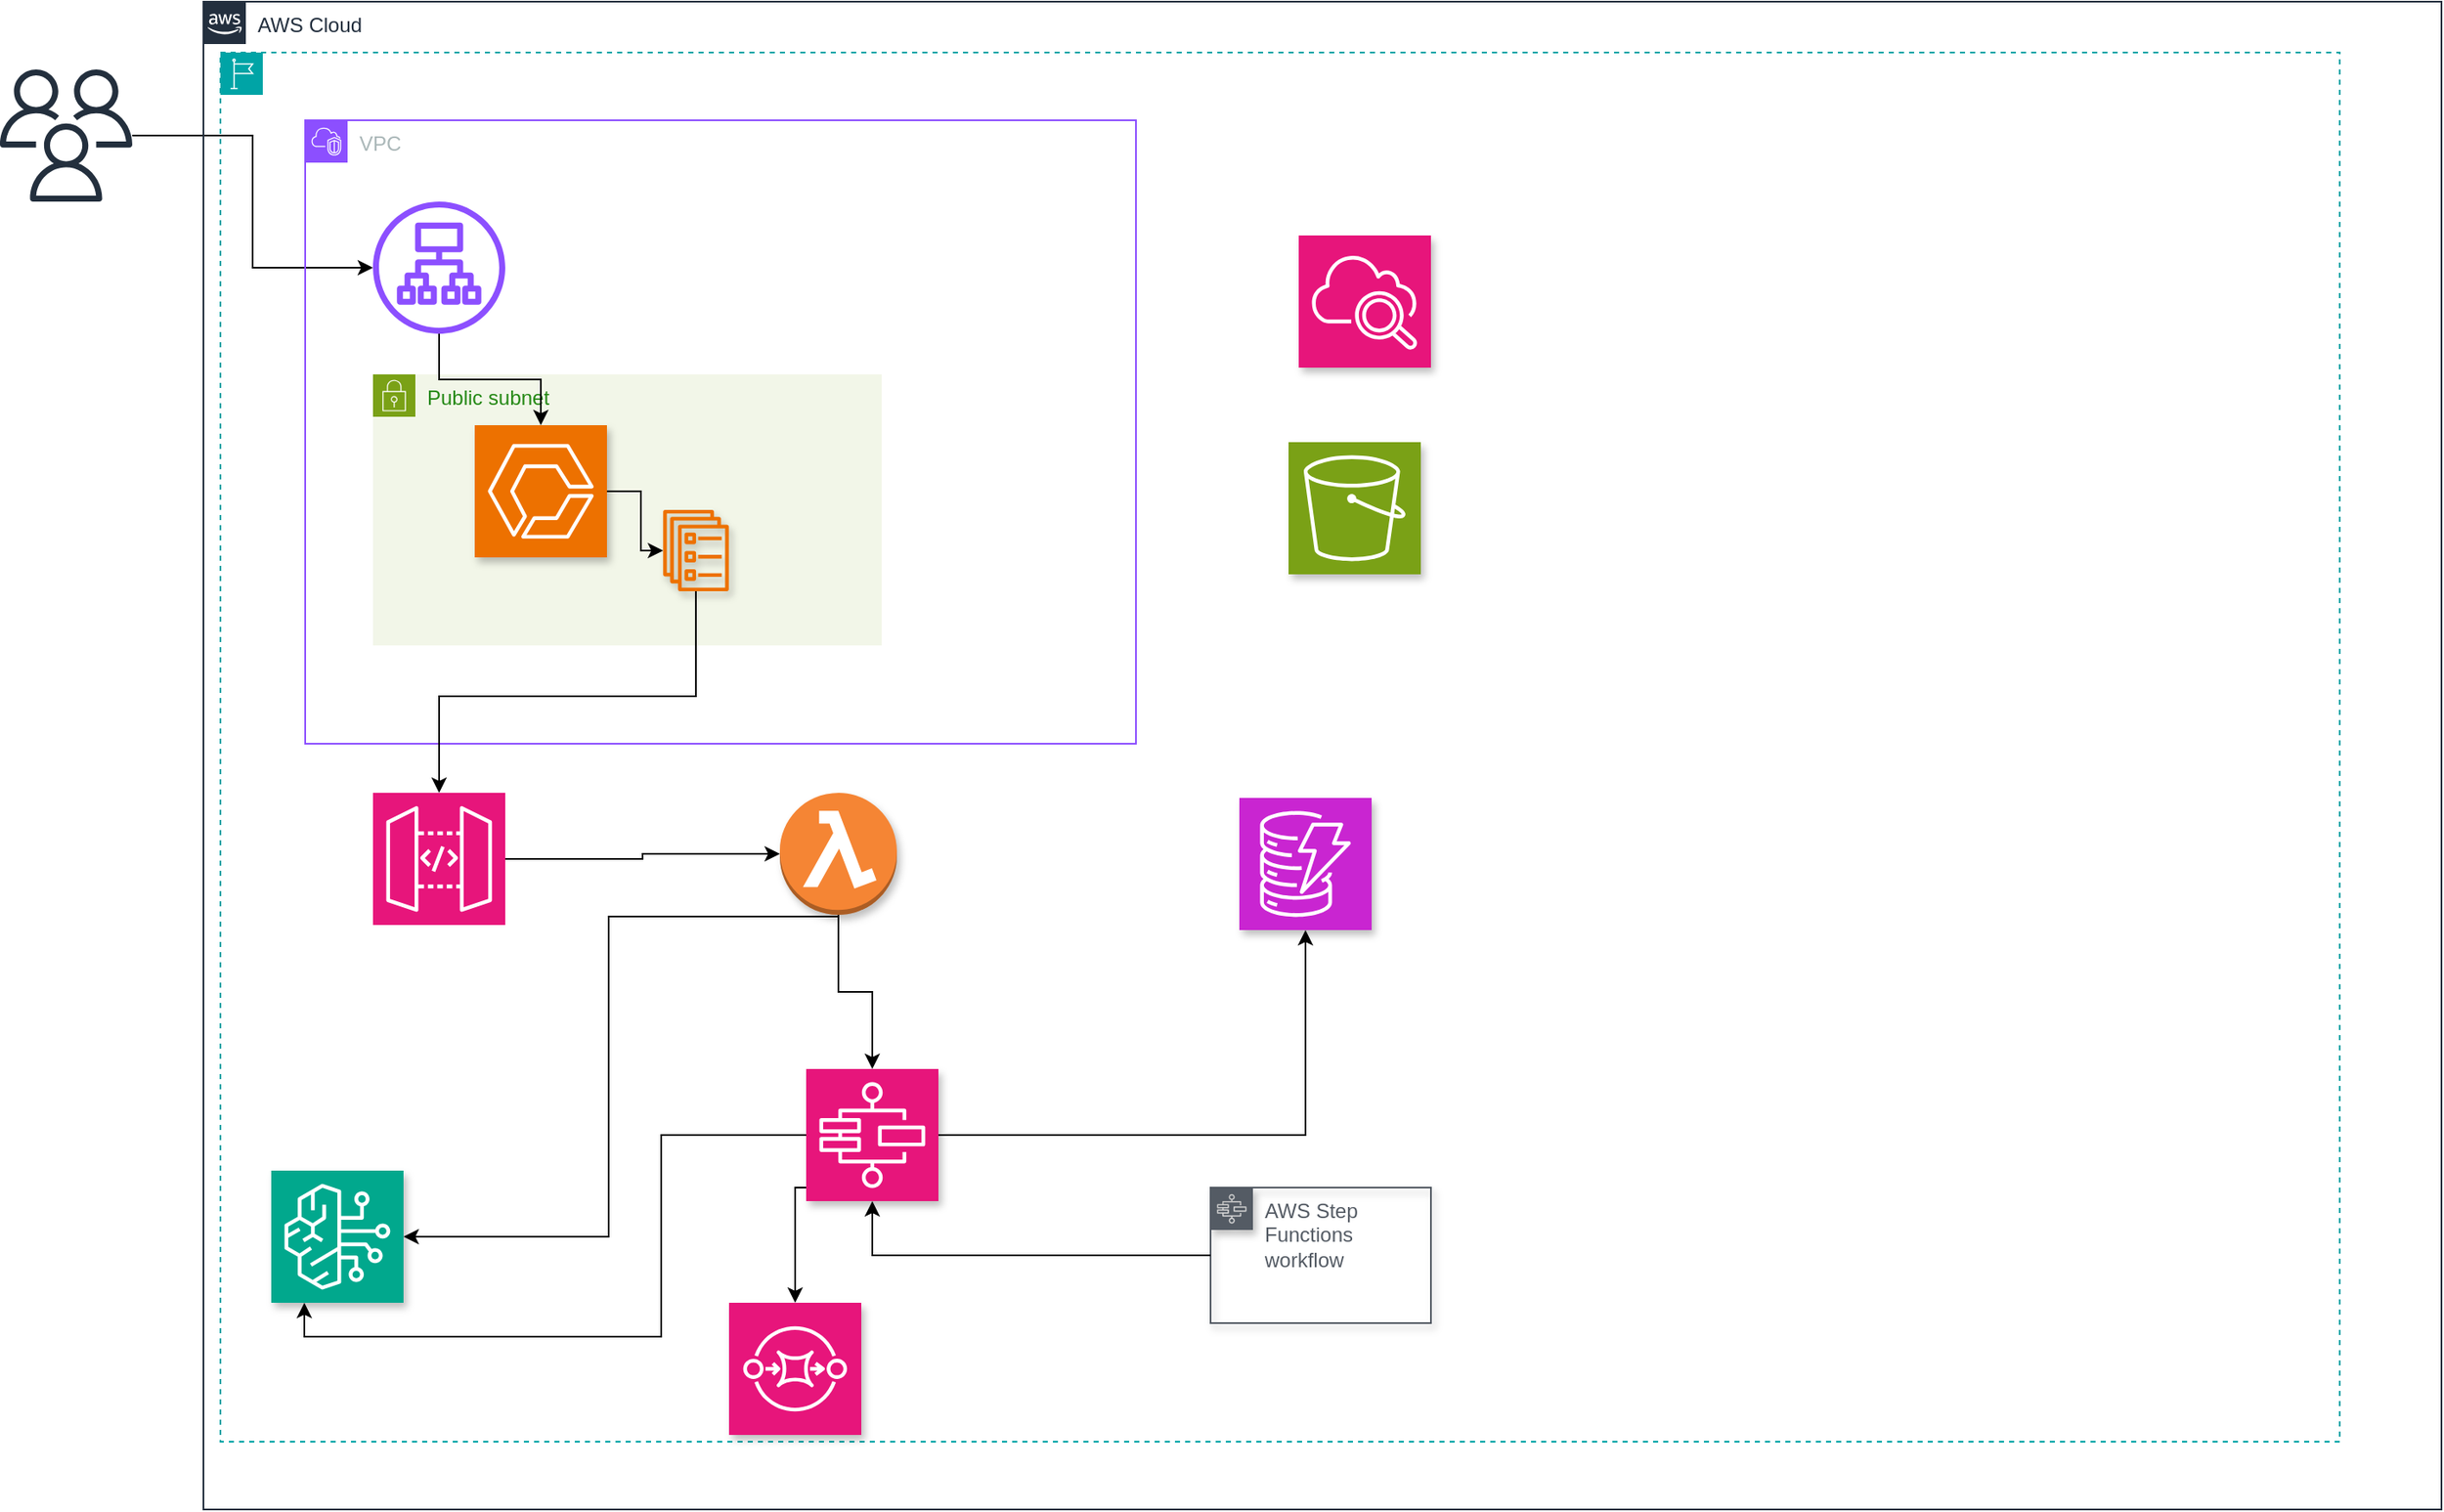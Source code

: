 <mxfile version="26.2.2">
  <diagram name="Página-1" id="IgfvYxSUIOdAzZY1KqZh">
    <mxGraphModel dx="1610" dy="468" grid="1" gridSize="10" guides="1" tooltips="1" connect="1" arrows="1" fold="1" page="1" pageScale="1" pageWidth="827" pageHeight="1169" math="0" shadow="0">
      <root>
        <mxCell id="0" />
        <mxCell id="1" parent="0" />
        <mxCell id="hwh6EzQ2Ev00sZeAhjEP-6" style="edgeStyle=orthogonalEdgeStyle;rounded=0;orthogonalLoop=1;jettySize=auto;html=1;" edge="1" parent="1" source="hwh6EzQ2Ev00sZeAhjEP-2" target="hwh6EzQ2Ev00sZeAhjEP-5">
          <mxGeometry relative="1" as="geometry" />
        </mxCell>
        <mxCell id="hwh6EzQ2Ev00sZeAhjEP-2" value="" style="sketch=0;outlineConnect=0;fontColor=#232F3E;gradientColor=none;fillColor=#232F3D;strokeColor=none;dashed=0;verticalLabelPosition=bottom;verticalAlign=top;align=center;html=1;fontSize=12;fontStyle=0;aspect=fixed;pointerEvents=1;shape=mxgraph.aws4.users;" vertex="1" parent="1">
          <mxGeometry x="-430" y="170" width="78" height="78" as="geometry" />
        </mxCell>
        <mxCell id="X31YN8_nPQc1_KrbUR9K-1" value="AWS Cloud" style="points=[[0,0],[0.25,0],[0.5,0],[0.75,0],[1,0],[1,0.25],[1,0.5],[1,0.75],[1,1],[0.75,1],[0.5,1],[0.25,1],[0,1],[0,0.75],[0,0.5],[0,0.25]];outlineConnect=0;gradientColor=none;html=1;whiteSpace=wrap;fontSize=12;fontStyle=0;container=1;pointerEvents=0;collapsible=0;recursiveResize=0;shape=mxgraph.aws4.group;grIcon=mxgraph.aws4.group_aws_cloud_alt;strokeColor=#232F3E;fillColor=none;verticalAlign=top;align=left;spacingLeft=30;fontColor=#232F3E;dashed=0;" parent="1" vertex="1">
          <mxGeometry x="-310" y="130" width="1320" height="890" as="geometry" />
        </mxCell>
        <mxCell id="X31YN8_nPQc1_KrbUR9K-2" value="" style="points=[[0,0],[0.25,0],[0.5,0],[0.75,0],[1,0],[1,0.25],[1,0.5],[1,0.75],[1,1],[0.75,1],[0.5,1],[0.25,1],[0,1],[0,0.75],[0,0.5],[0,0.25]];outlineConnect=0;gradientColor=none;html=1;whiteSpace=wrap;fontSize=12;fontStyle=0;container=1;pointerEvents=0;collapsible=0;recursiveResize=0;shape=mxgraph.aws4.group;grIcon=mxgraph.aws4.group_region;strokeColor=#00A4A6;fillColor=none;verticalAlign=top;align=left;spacingLeft=30;fontColor=#147EBA;dashed=1;shadow=0;" parent="X31YN8_nPQc1_KrbUR9K-1" vertex="1">
          <mxGeometry x="10" y="30" width="1250" height="820" as="geometry" />
        </mxCell>
        <mxCell id="hwh6EzQ2Ev00sZeAhjEP-1" value="VPC" style="points=[[0,0],[0.25,0],[0.5,0],[0.75,0],[1,0],[1,0.25],[1,0.5],[1,0.75],[1,1],[0.75,1],[0.5,1],[0.25,1],[0,1],[0,0.75],[0,0.5],[0,0.25]];outlineConnect=0;gradientColor=none;html=1;whiteSpace=wrap;fontSize=12;fontStyle=0;container=1;pointerEvents=0;collapsible=0;recursiveResize=0;shape=mxgraph.aws4.group;grIcon=mxgraph.aws4.group_vpc2;strokeColor=#8C4FFF;fillColor=none;verticalAlign=top;align=left;spacingLeft=30;fontColor=#AAB7B8;dashed=0;" vertex="1" parent="X31YN8_nPQc1_KrbUR9K-2">
          <mxGeometry x="50" y="40" width="490" height="368" as="geometry" />
        </mxCell>
        <mxCell id="hwh6EzQ2Ev00sZeAhjEP-5" value="" style="sketch=0;outlineConnect=0;fontColor=#232F3E;gradientColor=none;fillColor=#8C4FFF;strokeColor=none;dashed=0;verticalLabelPosition=bottom;verticalAlign=top;align=center;html=1;fontSize=12;fontStyle=0;aspect=fixed;pointerEvents=1;shape=mxgraph.aws4.application_load_balancer;" vertex="1" parent="hwh6EzQ2Ev00sZeAhjEP-1">
          <mxGeometry x="40" y="48" width="78" height="78" as="geometry" />
        </mxCell>
        <mxCell id="hwh6EzQ2Ev00sZeAhjEP-7" value="Public subnet" style="points=[[0,0],[0.25,0],[0.5,0],[0.75,0],[1,0],[1,0.25],[1,0.5],[1,0.75],[1,1],[0.75,1],[0.5,1],[0.25,1],[0,1],[0,0.75],[0,0.5],[0,0.25]];outlineConnect=0;gradientColor=none;html=1;whiteSpace=wrap;fontSize=12;fontStyle=0;container=1;pointerEvents=0;collapsible=0;recursiveResize=0;shape=mxgraph.aws4.group;grIcon=mxgraph.aws4.group_security_group;grStroke=0;strokeColor=#7AA116;fillColor=#F2F6E8;verticalAlign=top;align=left;spacingLeft=30;fontColor=#248814;dashed=0;" vertex="1" parent="hwh6EzQ2Ev00sZeAhjEP-1">
          <mxGeometry x="40" y="150" width="300" height="160" as="geometry" />
        </mxCell>
        <mxCell id="hwh6EzQ2Ev00sZeAhjEP-44" style="edgeStyle=orthogonalEdgeStyle;rounded=0;orthogonalLoop=1;jettySize=auto;html=1;fontFamily=Helvetica;fontSize=12;fontColor=default;fontStyle=0;" edge="1" parent="hwh6EzQ2Ev00sZeAhjEP-7" source="hwh6EzQ2Ev00sZeAhjEP-42" target="hwh6EzQ2Ev00sZeAhjEP-43">
          <mxGeometry relative="1" as="geometry" />
        </mxCell>
        <mxCell id="hwh6EzQ2Ev00sZeAhjEP-42" value="" style="sketch=0;points=[[0,0,0],[0.25,0,0],[0.5,0,0],[0.75,0,0],[1,0,0],[0,1,0],[0.25,1,0],[0.5,1,0],[0.75,1,0],[1,1,0],[0,0.25,0],[0,0.5,0],[0,0.75,0],[1,0.25,0],[1,0.5,0],[1,0.75,0]];outlineConnect=0;fontColor=#232F3E;fillColor=#ED7100;strokeColor=#ffffff;dashed=0;verticalLabelPosition=bottom;verticalAlign=top;align=center;html=1;fontSize=12;fontStyle=0;aspect=fixed;shape=mxgraph.aws4.resourceIcon;resIcon=mxgraph.aws4.ecs;shadow=1;fontFamily=Helvetica;direction=south;" vertex="1" parent="hwh6EzQ2Ev00sZeAhjEP-7">
          <mxGeometry x="60" y="30" width="78" height="78" as="geometry" />
        </mxCell>
        <mxCell id="hwh6EzQ2Ev00sZeAhjEP-43" value="" style="sketch=0;outlineConnect=0;fontColor=#232F3E;gradientColor=none;fillColor=#ED7100;strokeColor=none;dashed=0;verticalLabelPosition=bottom;verticalAlign=top;align=center;html=1;fontSize=12;fontStyle=0;aspect=fixed;pointerEvents=1;shape=mxgraph.aws4.ecs_service;shadow=1;fontFamily=Helvetica;" vertex="1" parent="hwh6EzQ2Ev00sZeAhjEP-7">
          <mxGeometry x="171" y="80" width="39" height="48" as="geometry" />
        </mxCell>
        <mxCell id="hwh6EzQ2Ev00sZeAhjEP-9" style="edgeStyle=orthogonalEdgeStyle;rounded=0;orthogonalLoop=1;jettySize=auto;html=1;entryX=0;entryY=0.5;entryDx=0;entryDy=0;entryPerimeter=0;" edge="1" parent="hwh6EzQ2Ev00sZeAhjEP-1" source="hwh6EzQ2Ev00sZeAhjEP-5" target="hwh6EzQ2Ev00sZeAhjEP-42">
          <mxGeometry relative="1" as="geometry">
            <mxPoint x="190" y="180" as="targetPoint" />
          </mxGeometry>
        </mxCell>
        <mxCell id="hwh6EzQ2Ev00sZeAhjEP-21" style="edgeStyle=orthogonalEdgeStyle;rounded=0;orthogonalLoop=1;jettySize=auto;html=1;fontFamily=Helvetica;fontSize=12;fontColor=default;fontStyle=0;" edge="1" parent="X31YN8_nPQc1_KrbUR9K-2" source="hwh6EzQ2Ev00sZeAhjEP-3" target="hwh6EzQ2Ev00sZeAhjEP-20">
          <mxGeometry relative="1" as="geometry" />
        </mxCell>
        <mxCell id="hwh6EzQ2Ev00sZeAhjEP-3" value="" style="sketch=0;points=[[0,0,0],[0.25,0,0],[0.5,0,0],[0.75,0,0],[1,0,0],[0,1,0],[0.25,1,0],[0.5,1,0],[0.75,1,0],[1,1,0],[0,0.25,0],[0,0.5,0],[0,0.75,0],[1,0.25,0],[1,0.5,0],[1,0.75,0]];outlineConnect=0;fontColor=#232F3E;fillColor=#E7157B;strokeColor=#ffffff;dashed=0;verticalLabelPosition=bottom;verticalAlign=top;align=center;html=1;fontSize=12;fontStyle=0;aspect=fixed;shape=mxgraph.aws4.resourceIcon;resIcon=mxgraph.aws4.api_gateway;fontFamily=Times New Roman;" vertex="1" parent="X31YN8_nPQc1_KrbUR9K-2">
          <mxGeometry x="90" y="437" width="78" height="78" as="geometry" />
        </mxCell>
        <mxCell id="hwh6EzQ2Ev00sZeAhjEP-32" style="edgeStyle=orthogonalEdgeStyle;rounded=0;orthogonalLoop=1;jettySize=auto;html=1;fontFamily=Helvetica;fontSize=12;fontColor=default;fontStyle=0;" edge="1" parent="X31YN8_nPQc1_KrbUR9K-2" source="hwh6EzQ2Ev00sZeAhjEP-20" target="hwh6EzQ2Ev00sZeAhjEP-25">
          <mxGeometry relative="1" as="geometry" />
        </mxCell>
        <mxCell id="hwh6EzQ2Ev00sZeAhjEP-20" value="" style="outlineConnect=0;dashed=0;verticalLabelPosition=bottom;verticalAlign=top;align=center;html=1;shape=mxgraph.aws3.lambda_function;fillColor=#F58534;gradientColor=none;shadow=1;strokeColor=#b85450;fontFamily=Helvetica;fontSize=12;fontColor=default;fontStyle=0;" vertex="1" parent="X31YN8_nPQc1_KrbUR9K-2">
          <mxGeometry x="330" y="437" width="69" height="72" as="geometry" />
        </mxCell>
        <mxCell id="hwh6EzQ2Ev00sZeAhjEP-23" value="" style="sketch=0;points=[[0,0,0],[0.25,0,0],[0.5,0,0],[0.75,0,0],[1,0,0],[0,1,0],[0.25,1,0],[0.5,1,0],[0.75,1,0],[1,1,0],[0,0.25,0],[0,0.5,0],[0,0.75,0],[1,0.25,0],[1,0.5,0],[1,0.75,0]];outlineConnect=0;fontColor=#232F3E;fillColor=#C925D1;strokeColor=#ffffff;dashed=0;verticalLabelPosition=bottom;verticalAlign=top;align=center;html=1;fontSize=12;fontStyle=0;aspect=fixed;shape=mxgraph.aws4.resourceIcon;resIcon=mxgraph.aws4.dynamodb;shadow=1;fontFamily=Helvetica;" vertex="1" parent="X31YN8_nPQc1_KrbUR9K-2">
          <mxGeometry x="601" y="440" width="78" height="78" as="geometry" />
        </mxCell>
        <mxCell id="hwh6EzQ2Ev00sZeAhjEP-26" style="edgeStyle=orthogonalEdgeStyle;rounded=0;orthogonalLoop=1;jettySize=auto;html=1;fontFamily=Helvetica;fontSize=12;fontColor=default;fontStyle=0;" edge="1" parent="X31YN8_nPQc1_KrbUR9K-2" source="hwh6EzQ2Ev00sZeAhjEP-25" target="hwh6EzQ2Ev00sZeAhjEP-23">
          <mxGeometry relative="1" as="geometry" />
        </mxCell>
        <mxCell id="hwh6EzQ2Ev00sZeAhjEP-25" value="" style="sketch=0;points=[[0,0,0],[0.25,0,0],[0.5,0,0],[0.75,0,0],[1,0,0],[0,1,0],[0.25,1,0],[0.5,1,0],[0.75,1,0],[1,1,0],[0,0.25,0],[0,0.5,0],[0,0.75,0],[1,0.25,0],[1,0.5,0],[1,0.75,0]];outlineConnect=0;fontColor=#232F3E;fillColor=#E7157B;strokeColor=#ffffff;dashed=0;verticalLabelPosition=bottom;verticalAlign=top;align=center;html=1;fontSize=12;fontStyle=0;aspect=fixed;shape=mxgraph.aws4.resourceIcon;resIcon=mxgraph.aws4.step_functions;shadow=1;fontFamily=Helvetica;" vertex="1" parent="X31YN8_nPQc1_KrbUR9K-2">
          <mxGeometry x="345.5" y="600" width="78" height="78" as="geometry" />
        </mxCell>
        <mxCell id="hwh6EzQ2Ev00sZeAhjEP-27" value="AWS Step Functions workflow" style="sketch=0;outlineConnect=0;gradientColor=none;html=1;whiteSpace=wrap;fontSize=12;fontStyle=0;shape=mxgraph.aws4.group;grIcon=mxgraph.aws4.group_aws_step_functions_workflow;strokeColor=#545B64;fillColor=none;verticalAlign=top;align=left;spacingLeft=30;fontColor=#545B64;dashed=0;shadow=1;fontFamily=Helvetica;" vertex="1" parent="X31YN8_nPQc1_KrbUR9K-2">
          <mxGeometry x="584" y="670" width="130" height="80" as="geometry" />
        </mxCell>
        <mxCell id="hwh6EzQ2Ev00sZeAhjEP-28" style="edgeStyle=orthogonalEdgeStyle;rounded=0;orthogonalLoop=1;jettySize=auto;html=1;entryX=0.5;entryY=1;entryDx=0;entryDy=0;entryPerimeter=0;fontFamily=Helvetica;fontSize=12;fontColor=default;fontStyle=0;" edge="1" parent="X31YN8_nPQc1_KrbUR9K-2" source="hwh6EzQ2Ev00sZeAhjEP-27" target="hwh6EzQ2Ev00sZeAhjEP-25">
          <mxGeometry relative="1" as="geometry" />
        </mxCell>
        <mxCell id="hwh6EzQ2Ev00sZeAhjEP-29" value="" style="sketch=0;points=[[0,0,0],[0.25,0,0],[0.5,0,0],[0.75,0,0],[1,0,0],[0,1,0],[0.25,1,0],[0.5,1,0],[0.75,1,0],[1,1,0],[0,0.25,0],[0,0.5,0],[0,0.75,0],[1,0.25,0],[1,0.5,0],[1,0.75,0]];outlineConnect=0;fontColor=#232F3E;fillColor=#01A88D;strokeColor=#ffffff;dashed=0;verticalLabelPosition=bottom;verticalAlign=top;align=center;html=1;fontSize=12;fontStyle=0;aspect=fixed;shape=mxgraph.aws4.resourceIcon;resIcon=mxgraph.aws4.bedrock;shadow=1;fontFamily=Helvetica;" vertex="1" parent="X31YN8_nPQc1_KrbUR9K-2">
          <mxGeometry x="30" y="660" width="78" height="78" as="geometry" />
        </mxCell>
        <mxCell id="hwh6EzQ2Ev00sZeAhjEP-31" style="edgeStyle=orthogonalEdgeStyle;rounded=0;orthogonalLoop=1;jettySize=auto;html=1;entryX=1;entryY=0.5;entryDx=0;entryDy=0;entryPerimeter=0;fontFamily=Helvetica;fontSize=12;fontColor=default;fontStyle=0;" edge="1" parent="X31YN8_nPQc1_KrbUR9K-2" source="hwh6EzQ2Ev00sZeAhjEP-20" target="hwh6EzQ2Ev00sZeAhjEP-29">
          <mxGeometry relative="1" as="geometry">
            <mxPoint x="270" y="510" as="sourcePoint" />
            <Array as="points">
              <mxPoint x="229" y="510" />
              <mxPoint x="229" y="699" />
            </Array>
          </mxGeometry>
        </mxCell>
        <mxCell id="hwh6EzQ2Ev00sZeAhjEP-33" style="edgeStyle=orthogonalEdgeStyle;rounded=0;orthogonalLoop=1;jettySize=auto;html=1;entryX=0.25;entryY=1;entryDx=0;entryDy=0;entryPerimeter=0;fontFamily=Helvetica;fontSize=12;fontColor=default;fontStyle=0;" edge="1" parent="X31YN8_nPQc1_KrbUR9K-2" source="hwh6EzQ2Ev00sZeAhjEP-25" target="hwh6EzQ2Ev00sZeAhjEP-29">
          <mxGeometry relative="1" as="geometry">
            <Array as="points">
              <mxPoint x="260" y="639" />
              <mxPoint x="260" y="758" />
              <mxPoint x="50" y="758" />
            </Array>
          </mxGeometry>
        </mxCell>
        <mxCell id="hwh6EzQ2Ev00sZeAhjEP-34" value="" style="sketch=0;points=[[0,0,0],[0.25,0,0],[0.5,0,0],[0.75,0,0],[1,0,0],[0,1,0],[0.25,1,0],[0.5,1,0],[0.75,1,0],[1,1,0],[0,0.25,0],[0,0.5,0],[0,0.75,0],[1,0.25,0],[1,0.5,0],[1,0.75,0]];outlineConnect=0;fontColor=#232F3E;fillColor=#E7157B;strokeColor=#ffffff;dashed=0;verticalLabelPosition=bottom;verticalAlign=top;align=center;html=1;fontSize=12;fontStyle=0;aspect=fixed;shape=mxgraph.aws4.resourceIcon;resIcon=mxgraph.aws4.sqs;shadow=1;fontFamily=Helvetica;" vertex="1" parent="X31YN8_nPQc1_KrbUR9K-2">
          <mxGeometry x="300" y="738" width="78" height="78" as="geometry" />
        </mxCell>
        <mxCell id="hwh6EzQ2Ev00sZeAhjEP-35" style="edgeStyle=orthogonalEdgeStyle;rounded=0;orthogonalLoop=1;jettySize=auto;html=1;entryX=0.5;entryY=0;entryDx=0;entryDy=0;entryPerimeter=0;fontFamily=Helvetica;fontSize=12;fontColor=default;fontStyle=0;" edge="1" parent="X31YN8_nPQc1_KrbUR9K-2" source="hwh6EzQ2Ev00sZeAhjEP-25" target="hwh6EzQ2Ev00sZeAhjEP-34">
          <mxGeometry relative="1" as="geometry">
            <Array as="points">
              <mxPoint x="340" y="670" />
              <mxPoint x="340" y="670" />
            </Array>
          </mxGeometry>
        </mxCell>
        <mxCell id="hwh6EzQ2Ev00sZeAhjEP-36" value="" style="sketch=0;points=[[0,0,0],[0.25,0,0],[0.5,0,0],[0.75,0,0],[1,0,0],[0,1,0],[0.25,1,0],[0.5,1,0],[0.75,1,0],[1,1,0],[0,0.25,0],[0,0.5,0],[0,0.75,0],[1,0.25,0],[1,0.5,0],[1,0.75,0]];points=[[0,0,0],[0.25,0,0],[0.5,0,0],[0.75,0,0],[1,0,0],[0,1,0],[0.25,1,0],[0.5,1,0],[0.75,1,0],[1,1,0],[0,0.25,0],[0,0.5,0],[0,0.75,0],[1,0.25,0],[1,0.5,0],[1,0.75,0]];outlineConnect=0;fontColor=#232F3E;fillColor=#E7157B;strokeColor=#ffffff;dashed=0;verticalLabelPosition=bottom;verticalAlign=top;align=center;html=1;fontSize=12;fontStyle=0;aspect=fixed;shape=mxgraph.aws4.resourceIcon;resIcon=mxgraph.aws4.cloudwatch_2;shadow=1;fontFamily=Helvetica;" vertex="1" parent="X31YN8_nPQc1_KrbUR9K-2">
          <mxGeometry x="636" y="108" width="78" height="78" as="geometry" />
        </mxCell>
        <mxCell id="hwh6EzQ2Ev00sZeAhjEP-37" value="" style="sketch=0;points=[[0,0,0],[0.25,0,0],[0.5,0,0],[0.75,0,0],[1,0,0],[0,1,0],[0.25,1,0],[0.5,1,0],[0.75,1,0],[1,1,0],[0,0.25,0],[0,0.5,0],[0,0.75,0],[1,0.25,0],[1,0.5,0],[1,0.75,0]];outlineConnect=0;fontColor=#232F3E;fillColor=#7AA116;strokeColor=#ffffff;dashed=0;verticalLabelPosition=bottom;verticalAlign=top;align=center;html=1;fontSize=12;fontStyle=0;aspect=fixed;shape=mxgraph.aws4.resourceIcon;resIcon=mxgraph.aws4.s3;shadow=1;fontFamily=Helvetica;" vertex="1" parent="X31YN8_nPQc1_KrbUR9K-2">
          <mxGeometry x="630" y="230" width="78" height="78" as="geometry" />
        </mxCell>
        <mxCell id="hwh6EzQ2Ev00sZeAhjEP-45" style="edgeStyle=orthogonalEdgeStyle;rounded=0;orthogonalLoop=1;jettySize=auto;html=1;fontFamily=Helvetica;fontSize=12;fontColor=default;fontStyle=0;" edge="1" parent="X31YN8_nPQc1_KrbUR9K-2" source="hwh6EzQ2Ev00sZeAhjEP-43" target="hwh6EzQ2Ev00sZeAhjEP-3">
          <mxGeometry relative="1" as="geometry">
            <Array as="points">
              <mxPoint x="280" y="380" />
              <mxPoint x="129" y="380" />
            </Array>
          </mxGeometry>
        </mxCell>
      </root>
    </mxGraphModel>
  </diagram>
</mxfile>
